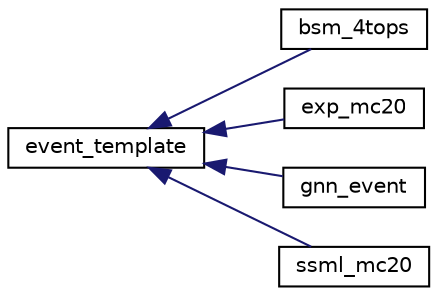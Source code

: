 digraph "Graphical Class Hierarchy"
{
 // INTERACTIVE_SVG=YES
 // LATEX_PDF_SIZE
  edge [fontname="Helvetica",fontsize="10",labelfontname="Helvetica",labelfontsize="10"];
  node [fontname="Helvetica",fontsize="10",shape=record];
  rankdir="LR";
  Node0 [label="event_template",height=0.2,width=0.4,color="black", fillcolor="white", style="filled",URL="$classevent__template.html",tooltip="Basisvorlage-Klasse für Ereignisdaten-Darstellung und -Manipulation."];
  Node0 -> Node1 [dir="back",color="midnightblue",fontsize="10",style="solid",fontname="Helvetica"];
  Node1 [label="bsm_4tops",height=0.2,width=0.4,color="black", fillcolor="white", style="filled",URL="$classbsm__4tops.html",tooltip=" "];
  Node0 -> Node2 [dir="back",color="midnightblue",fontsize="10",style="solid",fontname="Helvetica"];
  Node2 [label="exp_mc20",height=0.2,width=0.4,color="black", fillcolor="white", style="filled",URL="$classexp__mc20.html",tooltip=" "];
  Node0 -> Node3 [dir="back",color="midnightblue",fontsize="10",style="solid",fontname="Helvetica"];
  Node3 [label="gnn_event",height=0.2,width=0.4,color="black", fillcolor="white", style="filled",URL="$classgnn__event.html",tooltip=" "];
  Node0 -> Node4 [dir="back",color="midnightblue",fontsize="10",style="solid",fontname="Helvetica"];
  Node4 [label="ssml_mc20",height=0.2,width=0.4,color="black", fillcolor="white", style="filled",URL="$classssml__mc20.html",tooltip=" "];
}

